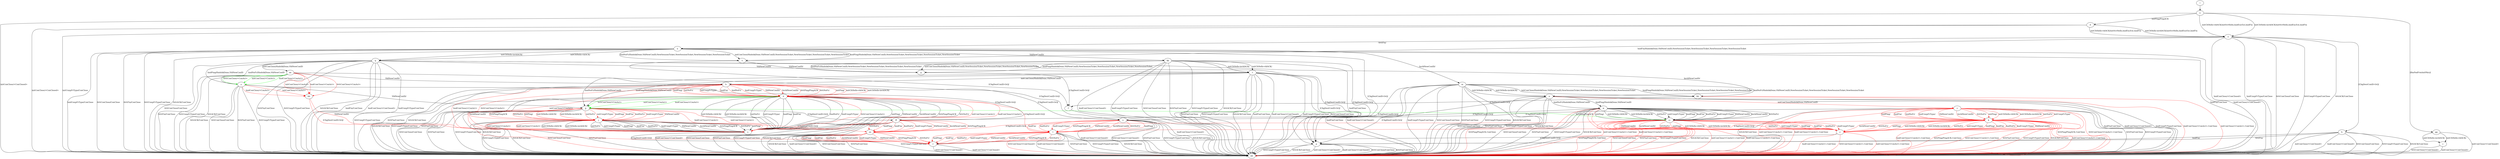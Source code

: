 digraph "" {
	a -> m	[key=0,
		label="InvldNewConID/ "];
	a -> o	[key=0,
		label="initConClose/HndshkDone,VldNewConID,NewSessionTicket,NewSessionTicket,NewSessionTicket,NewSessionTicket "];
	a -> o	[key=1,
		label="hndPing/HndshkDone,VldNewConID,NewSessionTicket,NewSessionTicket,NewSessionTicket,NewSessionTicket "];
	a -> o	[key=2,
		label="hndNoFr/HndshkDone,VldNewConID,NewSessionTicket,NewSessionTicket,NewSessionTicket,NewSessionTicket "];
	a -> p	[key=0,
		label="[ChgDestConID-Ori]/ "];
	a -> q	[key=0,
		label="initCltHello-vldACK/ "];
	a -> q	[key=1,
		label="initCltHello-invldACK/ "];
	a -> dd	[key=0,
		label="hndFin/ConClose "];
	a -> dd	[key=1,
		label="hndConClose/<ConClosed> "];
	a -> dd	[key=2,
		label="hndUnxpFrType/ConClose "];
	a -> dd	[key=3,
		label="0rttConClose/ConClose "];
	a -> dd	[key=4,
		label="0rttFin/ConClose "];
	a -> dd	[key=5,
		label="0rttUnxpFrType/ConClose "];
	a -> dd	[key=6,
		label="0rttACK/ConClose "];
	a -> kk	[key=0,
		label="VldNewConID/ "];
	b -> s	[key=0,
		color=red,
		label="initConClose/<ConAct> "];
	b -> s	[key=1,
		color=red,
		label="hndConClose/<ConAct> "];
	b -> s	[key=2,
		color=red,
		label="0rttConClose/<ConAct> "];
	b -> x	[key=0,
		label="[ChgDestConID-Ori]/ "];
	b -> dd	[key=0,
		label="0rttFin/ConClose "];
	b -> dd	[key=1,
		label="0rttUnxpFrType/ConClose "];
	b -> dd	[key=2,
		label="0rttACK/ConClose "];
	b -> ii	[key=0,
		color=red,
		label="initPing/ "];
	b -> ii	[key=1,
		color=red,
		label="initCltHello-vldACK/ "];
	b -> ii	[key=2,
		color=red,
		label="initCltHello-invldACK/ "];
	b -> ii	[key=3,
		color=red,
		label="initNoFr/ "];
	b -> ii	[key=4,
		color=red,
		label="initUnxpFrType/ "];
	b -> ii	[key=5,
		color=red,
		label="hndPing/ "];
	b -> ii	[key=6,
		color=red,
		label="hndFin/ "];
	b -> ii	[key=7,
		color=red,
		label="hndNoFr/ "];
	b -> ii	[key=8,
		color=red,
		label="hndUnxpFrType/ "];
	b -> ii	[key=9,
		color=red,
		label="VldNewConID/ "];
	b -> ii	[key=10,
		color=red,
		label="InvldNewConID/ "];
	b -> ii	[key=11,
		color=red,
		label="0rttPing/PingACK "];
	b -> ii	[key=12,
		color=red,
		label="0rttNoFr/ "];
	c -> dd	[key=0,
		label="initConClose/<ConClosed> "];
	c -> dd	[key=1,
		label="0rttConClose/<ConClosed> "];
	d -> e	[key=0,
		label="initCltHello-vldACK/initSvrHello,hndEncExt,hndFin "];
	d -> e	[key=1,
		label="initCltHello-invldACK/initSvrHello,hndEncExt,hndFin "];
	d -> dd	[key=0,
		label="initConClose/<ConClosed> "];
	d -> dd	[key=1,
		label="initUnxpFrType/ConClose "];
	e -> a	[key=0,
		label="0rttFin/ "];
	e -> h	[key=0,
		label="[ChgDestConID-Ori]/ "];
	e -> o	[key=0,
		label="hndFin/HndshkDone,VldNewConID,NewSessionTicket,NewSessionTicket,NewSessionTicket,NewSessionTicket "];
	e -> dd	[key=0,
		label="hndConClose/<ConClosed> "];
	e -> dd	[key=1,
		label="hndUnxpFrType/ConClose "];
	e -> dd	[key=2,
		label="0rttConClose/ConClose "];
	e -> dd	[key=3,
		label="0rttUnxpFrType/ConClose "];
	e -> dd	[key=4,
		label="0rttACK/ConClose "];
	f -> dd	[key=0,
		label="hndConClose/<ConClosed> "];
	g -> f	[key=0,
		label="[ChgDestConID-Ori]/ "];
	h -> p	[key=0,
		label="hndFin/ "];
	h -> p	[key=1,
		label="0rttFin/ "];
	h -> dd	[key=0,
		label="initConClose/<ConClosed> "];
	h -> dd	[key=1,
		label="hndConClose/<ConClosed> "];
	h -> dd	[key=2,
		label="0rttConClose/ConClose "];
	h -> dd	[key=3,
		label="0rttUnxpFrType/ConClose "];
	h -> dd	[key=4,
		label="0rttACK/ConClose "];
	i -> u	[key=0];
	j -> s	[key=0,
		label="initPing/ "];
	j -> s	[key=1,
		label="initCltHello-vldACK/ "];
	j -> s	[key=2,
		label="initCltHello-invldACK/ "];
	j -> s	[key=3,
		label="initNoFr/ "];
	j -> s	[key=4,
		label="initUnxpFrType/ "];
	j -> s	[key=5,
		label="hndPing/ "];
	j -> s	[key=6,
		label="hndFin/ "];
	j -> s	[key=7,
		label="hndNoFr/ "];
	j -> s	[key=8,
		label="hndUnxpFrType/ "];
	j -> s	[key=9,
		label="VldNewConID/ "];
	j -> s	[key=10,
		label="InvldNewConID/ "];
	j -> s	[key=11,
		label="0rttPing/PingACK "];
	j -> s	[key=12,
		label="0rttNoFr/ "];
	j -> s	[key=13,
		color=red,
		label="initConClose/<ConAct> "];
	j -> s	[key=14,
		color=red,
		label="hndConClose/<ConAct> "];
	j -> dd	[key=0,
		label="0rttFin/ConClose "];
	j -> dd	[key=1,
		label="0rttUnxpFrType/ConClose "];
	j -> dd	[key=2,
		label="0rttACK/ConClose "];
	j -> dd	[key=3,
		color=red,
		label="0rttConClose/ConClose "];
	j -> ee	[key=0,
		color=red,
		label="[ChgDestConID-Ori]/ "];
	k -> l	[key=0,
		color=red,
		label="[ChgDestConID-Ori]/ "];
	k -> z	[key=0,
		color=red,
		label="initPing/ "];
	k -> z	[key=1,
		color=red,
		label="initCltHello-vldACK/ "];
	k -> z	[key=2,
		color=red,
		label="initCltHello-invldACK/ "];
	k -> z	[key=3,
		color=red,
		label="initNoFr/ "];
	k -> z	[key=4,
		color=red,
		label="initUnxpFrType/ "];
	k -> z	[key=5,
		color=red,
		label="hndPing/ "];
	k -> z	[key=6,
		color=red,
		label="hndFin/ "];
	k -> z	[key=7,
		color=red,
		label="hndNoFr/ "];
	k -> z	[key=8,
		color=red,
		label="hndUnxpFrType/ "];
	k -> z	[key=9,
		color=red,
		label="VldNewConID/ "];
	k -> z	[key=10,
		color=red,
		label="InvldNewConID/ "];
	k -> z	[key=11,
		color=red,
		label="0rttNoFr/ "];
	k -> dd	[key=0,
		color=red,
		label="initConClose/<ConAct>,ConClose "];
	k -> dd	[key=1,
		color=red,
		label="hndConClose/<ConAct>,ConClose "];
	k -> dd	[key=2,
		color=red,
		label="0rttPing/PingACK,ConClose "];
	k -> dd	[key=3,
		color=red,
		label="0rttConClose/<ConAct>,ConClose "];
	k -> dd	[key=4,
		color=red,
		label="0rttFin/ConClose "];
	k -> dd	[key=5,
		color=red,
		label="0rttUnxpFrType/ConClose "];
	k -> dd	[key=6,
		color=red,
		label="0rttACK/ConClose "];
	l -> r	[key=0,
		color=red,
		label="hndPing/ "];
	l -> r	[key=1,
		color=red,
		label="hndFin/ "];
	l -> r	[key=2,
		color=red,
		label="hndNoFr/ "];
	l -> r	[key=3,
		color=red,
		label="hndUnxpFrType/ "];
	l -> r	[key=4,
		color=red,
		label="VldNewConID/ "];
	l -> r	[key=5,
		color=red,
		label="InvldNewConID/ "];
	l -> r	[key=6,
		color=red,
		label="0rttPing/PingACK "];
	l -> r	[key=7,
		color=red,
		label="0rttNoFr/ "];
	l -> dd	[key=0,
		label="hndConClose/<ConClosed> "];
	l -> dd	[key=1,
		label="0rttFin/ConClose "];
	l -> dd	[key=2,
		label="0rttUnxpFrType/ConClose "];
	l -> dd	[key=3,
		label="0rttACK/ConClose "];
	l -> dd	[key=4,
		color=red,
		label="0rttConClose/<ConClosed> "];
	m -> n	[key=0,
		label="initCltHello-vldACK/ "];
	m -> n	[key=1,
		label="initCltHello-invldACK/ "];
	m -> p	[key=0,
		label="[ChgDestConID-Ori]/ "];
	m -> bb	[key=0,
		label="initConClose/HndshkDone,VldNewConID,NewSessionTicket,NewSessionTicket,NewSessionTicket,NewSessionTicket "];
	m -> bb	[key=1,
		label="hndPing/HndshkDone,VldNewConID,NewSessionTicket,NewSessionTicket,NewSessionTicket,NewSessionTicket "];
	m -> bb	[key=2,
		label="hndNoFr/HndshkDone,VldNewConID,NewSessionTicket,NewSessionTicket,NewSessionTicket,NewSessionTicket "];
	m -> dd	[key=0,
		label="hndFin/ConClose "];
	m -> dd	[key=1,
		label="hndConClose/<ConClosed> "];
	m -> dd	[key=2,
		label="hndUnxpFrType/ConClose "];
	m -> dd	[key=3,
		label="0rttConClose/ConClose "];
	m -> dd	[key=4,
		label="0rttFin/ConClose "];
	m -> dd	[key=5,
		label="0rttUnxpFrType/ConClose "];
	m -> dd	[key=6,
		label="0rttACK/ConClose "];
	n -> p	[key=0,
		label="[ChgDestConID-Ori]/ "];
	n -> v	[key=0,
		color=red,
		label="initConClose/HndshkDone,VldNewConID "];
	n -> w	[key=0,
		label="hndPing/HndshkDone,VldNewConID "];
	n -> w	[key=1,
		label="hndNoFr/HndshkDone,VldNewConID "];
	n -> dd	[key=0,
		label="hndFin/ConClose "];
	n -> dd	[key=1,
		label="hndConClose/<ConClosed> "];
	n -> dd	[key=2,
		label="hndUnxpFrType/ConClose "];
	n -> dd	[key=3,
		label="0rttConClose/ConClose "];
	n -> dd	[key=4,
		label="0rttFin/ConClose "];
	n -> dd	[key=5,
		label="0rttUnxpFrType/ConClose "];
	n -> dd	[key=6,
		label="0rttACK/ConClose "];
	o -> f	[key=0,
		label="[ChgDestConID-Ori]/ "];
	o -> g	[key=0,
		label="VldNewConID/ "];
	p -> dd	[key=0,
		label="initConClose/<ConClosed> "];
	p -> dd	[key=1,
		label="hndConClose/<ConClosed> "];
	p -> dd	[key=2,
		label="0rttConClose/ConClose "];
	p -> dd	[key=3,
		label="0rttFin/ConClose "];
	p -> dd	[key=4,
		label="0rttUnxpFrType/ConClose "];
	p -> dd	[key=5,
		label="0rttACK/ConClose "];
	q -> n	[key=0,
		label="InvldNewConID/ "];
	q -> p	[key=0,
		label="[ChgDestConID-Ori]/ "];
	q -> t	[key=0,
		label="VldNewConID/ "];
	q -> y	[key=0,
		label="hndPing/HndshkDone,VldNewConID "];
	q -> y	[key=1,
		label="hndNoFr/HndshkDone,VldNewConID "];
	q -> aa	[key=0,
		label="initConClose/HndshkDone,VldNewConID "];
	q -> dd	[key=0,
		label="hndFin/ConClose "];
	q -> dd	[key=1,
		label="hndConClose/<ConClosed> "];
	q -> dd	[key=2,
		label="hndUnxpFrType/ConClose "];
	q -> dd	[key=3,
		label="0rttConClose/ConClose "];
	q -> dd	[key=4,
		label="0rttFin/ConClose "];
	q -> dd	[key=5,
		label="0rttUnxpFrType/ConClose "];
	q -> dd	[key=6,
		label="0rttACK/ConClose "];
	r -> dd	[key=0,
		label="hndConClose/<ConClosed> "];
	r -> dd	[key=1,
		label="0rttConClose/<ConClosed> "];
	s -> r	[key=0,
		label="[ChgDestConID-Ori]/ "];
	t -> b	[key=0,
		label="initConClose/HndshkDone,VldNewConID "];
	t -> p	[key=0,
		label="[ChgDestConID-Ori]/ "];
	t -> dd	[key=0,
		label="hndFin/ConClose "];
	t -> dd	[key=1,
		label="hndConClose/<ConClosed> "];
	t -> dd	[key=2,
		label="hndUnxpFrType/ConClose "];
	t -> dd	[key=3,
		label="0rttConClose/ConClose "];
	t -> dd	[key=4,
		label="0rttFin/ConClose "];
	t -> dd	[key=5,
		label="0rttUnxpFrType/ConClose "];
	t -> dd	[key=6,
		label="0rttACK/ConClose "];
	t -> jj	[key=0,
		label="hndPing/HndshkDone,VldNewConID "];
	t -> jj	[key=1,
		label="hndNoFr/HndshkDone,VldNewConID "];
	u -> d	[key=0,
		label="initPing/PingACK "];
	u -> e	[key=0,
		label="initCltHello-vldACK/initSvrHello,hndEncExt,hndFin "];
	u -> e	[key=1,
		label="initCltHello-invldACK/initSvrHello,hndEncExt,hndFin "];
	u -> dd	[key=0,
		label="initConClose/<ConClosed> "];
	u -> gg	[key=0,
		label="[RmPadFrmInitPkts]/ "];
	v -> k	[key=0,
		color=red,
		label="initPing/ "];
	v -> k	[key=1,
		color=red,
		label="initCltHello-vldACK/ "];
	v -> k	[key=2,
		color=red,
		label="initCltHello-invldACK/ "];
	v -> k	[key=3,
		color=red,
		label="initNoFr/ "];
	v -> k	[key=4,
		color=red,
		label="initUnxpFrType/ "];
	v -> k	[key=5,
		color=red,
		label="hndPing/ "];
	v -> k	[key=6,
		color=red,
		label="hndFin/ "];
	v -> k	[key=7,
		color=red,
		label="hndNoFr/ "];
	v -> k	[key=8,
		color=red,
		label="hndUnxpFrType/ "];
	v -> k	[key=9,
		color=red,
		label="VldNewConID/ "];
	v -> k	[key=10,
		color=red,
		label="InvldNewConID/ "];
	v -> k	[key=11,
		color=red,
		label="0rttNoFr/ "];
	v -> x	[key=0,
		label="[ChgDestConID-Ori]/ "];
	v -> dd	[key=0,
		label="0rttFin/ConClose "];
	v -> dd	[key=1,
		label="0rttUnxpFrType/ConClose "];
	v -> dd	[key=2,
		label="0rttACK/ConClose "];
	v -> dd	[key=3,
		color=red,
		label="initConClose/<ConAct>,ConClose "];
	v -> dd	[key=4,
		color=red,
		label="hndConClose/<ConAct>,ConClose "];
	v -> dd	[key=5,
		color=red,
		label="0rttPing/PingACK,ConClose "];
	v -> dd	[key=6,
		color=red,
		label="0rttConClose/<ConAct>,ConClose "];
	w -> cc	[key=0,
		label="initPing/ "];
	w -> cc	[key=1,
		label="initCltHello-vldACK/ "];
	w -> cc	[key=2,
		label="initCltHello-invldACK/ "];
	w -> cc	[key=3,
		label="initNoFr/ "];
	w -> cc	[key=4,
		label="initUnxpFrType/ "];
	w -> cc	[key=5,
		label="hndPing/ "];
	w -> cc	[key=6,
		label="hndFin/ "];
	w -> cc	[key=7,
		label="hndNoFr/ "];
	w -> cc	[key=8,
		label="hndUnxpFrType/ "];
	w -> cc	[key=9,
		label="VldNewConID/ "];
	w -> cc	[key=10,
		label="InvldNewConID/ "];
	w -> cc	[key=11,
		label="0rttNoFr/ "];
	w -> dd	[key=0,
		label="0rttConClose/ConClose "];
	w -> dd	[key=1,
		label="0rttFin/ConClose "];
	w -> dd	[key=2,
		label="0rttUnxpFrType/ConClose "];
	w -> dd	[key=3,
		label="0rttACK/ConClose "];
	w -> dd	[key=4,
		color=red,
		label="initConClose/<ConAct>,ConClose "];
	w -> dd	[key=5,
		color=red,
		label="hndConClose/<ConAct>,ConClose "];
	w -> dd	[key=6,
		color=red,
		label="0rttPing/PingACK,ConClose "];
	w -> ff	[key=0,
		label="[ChgDestConID-Ori]/ "];
	x -> l	[key=0,
		color=red,
		label="hndPing/ "];
	x -> l	[key=1,
		color=red,
		label="hndFin/ "];
	x -> l	[key=2,
		color=red,
		label="hndNoFr/ "];
	x -> l	[key=3,
		color=red,
		label="hndUnxpFrType/ "];
	x -> l	[key=4,
		color=red,
		label="VldNewConID/ "];
	x -> l	[key=5,
		color=red,
		label="InvldNewConID/ "];
	x -> l	[key=6,
		color=red,
		label="0rttPing/PingACK "];
	x -> l	[key=7,
		color=red,
		label="0rttNoFr/ "];
	x -> dd	[key=0,
		label="hndConClose/<ConClosed> "];
	x -> dd	[key=1,
		label="0rttConClose/<ConClosed> "];
	x -> dd	[key=2,
		label="0rttFin/ConClose "];
	x -> dd	[key=3,
		label="0rttUnxpFrType/ConClose "];
	x -> dd	[key=4,
		label="0rttACK/ConClose "];
	y -> dd	[key=0,
		label="0rttConClose/ConClose "];
	y -> dd	[key=1,
		label="0rttFin/ConClose "];
	y -> dd	[key=2,
		label="0rttUnxpFrType/ConClose "];
	y -> dd	[key=3,
		label="0rttACK/ConClose "];
	y -> ff	[key=0,
		label="[ChgDestConID-Ori]/ "];
	y -> hh	[key=0,
		color=red,
		label="initConClose/<ConAct> "];
	y -> hh	[key=1,
		color=red,
		label="hndConClose/<ConAct> "];
	y -> jj	[key=0,
		label="VldNewConID/ "];
	z -> r	[key=0,
		label="[ChgDestConID-Ori]/ "];
	z -> dd	[key=0,
		color=red,
		label="initConClose/<ConAct>,ConClose "];
	z -> dd	[key=1,
		color=red,
		label="hndConClose/<ConAct>,ConClose "];
	z -> dd	[key=2,
		color=red,
		label="0rttConClose/<ConAct>,ConClose "];
	aa -> b	[key=0,
		label="VldNewConID/ "];
	aa -> x	[key=0,
		label="[ChgDestConID-Ori]/ "];
	aa -> y	[key=0,
		color=green,
		label="initConClose/<ConAct> "];
	aa -> y	[key=1,
		color=green,
		label="hndConClose/<ConAct> "];
	aa -> y	[key=2,
		color=green,
		label="0rttConClose/<ConAct> "];
	aa -> dd	[key=0,
		label="0rttFin/ConClose "];
	aa -> dd	[key=1,
		label="0rttUnxpFrType/ConClose "];
	aa -> dd	[key=2,
		label="0rttACK/ConClose "];
	aa -> hh	[key=0,
		color=red,
		label="initConClose/<ConAct> "];
	aa -> hh	[key=1,
		color=red,
		label="hndConClose/<ConAct> "];
	aa -> hh	[key=2,
		color=red,
		label="0rttConClose/<ConAct> "];
	bb -> f	[key=0,
		label="[ChgDestConID-Ori]/ "];
	bb -> dd	[key=0,
		color=red,
		label="initConClose/<ConAct>,ConClose "];
	bb -> dd	[key=1,
		color=red,
		label="hndConClose/<ConAct>,ConClose "];
	cc -> z	[key=0,
		color=red,
		label="initPing/ "];
	cc -> z	[key=1,
		color=red,
		label="initCltHello-vldACK/ "];
	cc -> z	[key=2,
		color=red,
		label="initCltHello-invldACK/ "];
	cc -> z	[key=3,
		color=red,
		label="initNoFr/ "];
	cc -> z	[key=4,
		color=red,
		label="initUnxpFrType/ "];
	cc -> z	[key=5,
		color=red,
		label="hndPing/ "];
	cc -> z	[key=6,
		color=red,
		label="hndFin/ "];
	cc -> z	[key=7,
		color=red,
		label="hndNoFr/ "];
	cc -> z	[key=8,
		color=red,
		label="hndUnxpFrType/ "];
	cc -> z	[key=9,
		color=red,
		label="VldNewConID/ "];
	cc -> z	[key=10,
		color=red,
		label="InvldNewConID/ "];
	cc -> z	[key=11,
		color=red,
		label="0rttNoFr/ "];
	cc -> dd	[key=0,
		color=red,
		label="initConClose/<ConAct>,ConClose "];
	cc -> dd	[key=1,
		color=red,
		label="hndConClose/<ConAct>,ConClose "];
	cc -> dd	[key=2,
		color=red,
		label="0rttPing/PingACK,ConClose "];
	cc -> dd	[key=3,
		color=red,
		label="0rttConClose/ConClose "];
	cc -> dd	[key=4,
		color=red,
		label="0rttFin/ConClose "];
	cc -> dd	[key=5,
		color=red,
		label="0rttUnxpFrType/ConClose "];
	cc -> dd	[key=6,
		color=red,
		label="0rttACK/ConClose "];
	cc -> ee	[key=0,
		color=red,
		label="[ChgDestConID-Ori]/ "];
	ee -> r	[key=0,
		color=red,
		label="hndPing/ "];
	ee -> r	[key=1,
		color=red,
		label="hndFin/ "];
	ee -> r	[key=2,
		color=red,
		label="hndNoFr/ "];
	ee -> r	[key=3,
		color=red,
		label="hndUnxpFrType/ "];
	ee -> r	[key=4,
		color=red,
		label="VldNewConID/ "];
	ee -> r	[key=5,
		color=red,
		label="InvldNewConID/ "];
	ee -> r	[key=6,
		color=red,
		label="0rttPing/PingACK "];
	ee -> r	[key=7,
		color=red,
		label="0rttNoFr/ "];
	ee -> dd	[key=0,
		label="hndConClose/<ConClosed> "];
	ee -> dd	[key=1,
		label="0rttConClose/ConClose "];
	ee -> dd	[key=2,
		label="0rttFin/ConClose "];
	ee -> dd	[key=3,
		label="0rttUnxpFrType/ConClose "];
	ee -> dd	[key=4,
		label="0rttACK/ConClose "];
	ff -> dd	[key=0,
		label="hndConClose/<ConClosed> "];
	ff -> dd	[key=1,
		label="0rttConClose/ConClose "];
	ff -> dd	[key=2,
		label="0rttFin/ConClose "];
	ff -> dd	[key=3,
		label="0rttUnxpFrType/ConClose "];
	ff -> dd	[key=4,
		label="0rttACK/ConClose "];
	ff -> ee	[key=0,
		color=red,
		label="hndPing/ "];
	ff -> ee	[key=1,
		color=red,
		label="hndFin/ "];
	ff -> ee	[key=2,
		color=red,
		label="hndNoFr/ "];
	ff -> ee	[key=3,
		color=red,
		label="hndUnxpFrType/ "];
	ff -> ee	[key=4,
		color=red,
		label="VldNewConID/ "];
	ff -> ee	[key=5,
		color=red,
		label="InvldNewConID/ "];
	ff -> ee	[key=6,
		color=red,
		label="0rttPing/PingACK "];
	ff -> ee	[key=7,
		color=red,
		label="0rttNoFr/ "];
	gg -> c	[key=0,
		label="initCltHello-vldACK/ "];
	gg -> c	[key=1,
		label="initCltHello-invldACK/ "];
	gg -> dd	[key=0,
		label="initConClose/<ConClosed> "];
	hh -> r	[key=0,
		color=red,
		label="[ChgDestConID-Ori]/ "];
	hh -> s	[key=0,
		color=red,
		label="VldNewConID/ "];
	ii -> l	[key=0,
		color=red,
		label="[ChgDestConID-Ori]/ "];
	ii -> s	[key=0,
		label="initPing/ "];
	ii -> s	[key=1,
		label="initCltHello-vldACK/ "];
	ii -> s	[key=2,
		label="initCltHello-invldACK/ "];
	ii -> s	[key=3,
		label="initNoFr/ "];
	ii -> s	[key=4,
		label="initUnxpFrType/ "];
	ii -> s	[key=5,
		label="hndPing/ "];
	ii -> s	[key=6,
		label="hndFin/ "];
	ii -> s	[key=7,
		label="hndNoFr/ "];
	ii -> s	[key=8,
		label="hndUnxpFrType/ "];
	ii -> s	[key=9,
		label="VldNewConID/ "];
	ii -> s	[key=10,
		label="InvldNewConID/ "];
	ii -> s	[key=11,
		label="0rttPing/PingACK "];
	ii -> s	[key=12,
		label="0rttNoFr/ "];
	ii -> s	[key=13,
		color=red,
		label="initConClose/<ConAct> "];
	ii -> s	[key=14,
		color=red,
		label="hndConClose/<ConAct> "];
	ii -> s	[key=15,
		color=red,
		label="0rttConClose/<ConAct> "];
	ii -> dd	[key=0,
		label="0rttFin/ConClose "];
	ii -> dd	[key=1,
		label="0rttUnxpFrType/ConClose "];
	ii -> dd	[key=2,
		label="0rttACK/ConClose "];
	ii -> jj	[key=0,
		color=green,
		label="initConClose/<ConAct> "];
	ii -> jj	[key=1,
		color=green,
		label="hndConClose/<ConAct> "];
	ii -> jj	[key=2,
		color=green,
		label="0rttConClose/<ConAct> "];
	jj -> j	[key=0,
		color=red,
		label="initPing/ "];
	jj -> j	[key=1,
		color=red,
		label="initCltHello-vldACK/ "];
	jj -> j	[key=2,
		color=red,
		label="initCltHello-invldACK/ "];
	jj -> j	[key=3,
		color=red,
		label="initNoFr/ "];
	jj -> j	[key=4,
		color=red,
		label="initUnxpFrType/ "];
	jj -> j	[key=5,
		color=red,
		label="hndPing/ "];
	jj -> j	[key=6,
		color=red,
		label="hndFin/ "];
	jj -> j	[key=7,
		color=red,
		label="hndNoFr/ "];
	jj -> j	[key=8,
		color=red,
		label="hndUnxpFrType/ "];
	jj -> j	[key=9,
		color=red,
		label="VldNewConID/ "];
	jj -> j	[key=10,
		color=red,
		label="InvldNewConID/ "];
	jj -> j	[key=11,
		color=red,
		label="0rttPing/PingACK "];
	jj -> j	[key=12,
		color=red,
		label="0rttNoFr/ "];
	jj -> s	[key=0,
		color=red,
		label="initConClose/<ConAct> "];
	jj -> s	[key=1,
		color=red,
		label="hndConClose/<ConAct> "];
	jj -> cc	[key=0,
		color=green,
		label="0rttPing/PingACK "];
	jj -> dd	[key=0,
		label="0rttConClose/ConClose "];
	jj -> dd	[key=1,
		label="0rttFin/ConClose "];
	jj -> dd	[key=2,
		label="0rttUnxpFrType/ConClose "];
	jj -> dd	[key=3,
		label="0rttACK/ConClose "];
	jj -> ff	[key=0,
		label="[ChgDestConID-Ori]/ "];
	kk -> g	[key=0,
		label="initConClose/HndshkDone,VldNewConID,NewSessionTicket,NewSessionTicket,NewSessionTicket,NewSessionTicket "];
	kk -> g	[key=1,
		label="hndPing/HndshkDone,VldNewConID,NewSessionTicket,NewSessionTicket,NewSessionTicket,NewSessionTicket "];
	kk -> g	[key=2,
		label="hndNoFr/HndshkDone,VldNewConID,NewSessionTicket,NewSessionTicket,NewSessionTicket,NewSessionTicket "];
	kk -> p	[key=0,
		label="[ChgDestConID-Ori]/ "];
	kk -> t	[key=0,
		label="initCltHello-vldACK/ "];
	kk -> t	[key=1,
		label="initCltHello-invldACK/ "];
	kk -> dd	[key=0,
		label="hndFin/ConClose "];
	kk -> dd	[key=1,
		label="hndConClose/<ConClosed> "];
	kk -> dd	[key=2,
		label="hndUnxpFrType/ConClose "];
	kk -> dd	[key=3,
		label="0rttConClose/ConClose "];
	kk -> dd	[key=4,
		label="0rttFin/ConClose "];
	kk -> dd	[key=5,
		label="0rttUnxpFrType/ConClose "];
	kk -> dd	[key=6,
		label="0rttACK/ConClose "];
}
